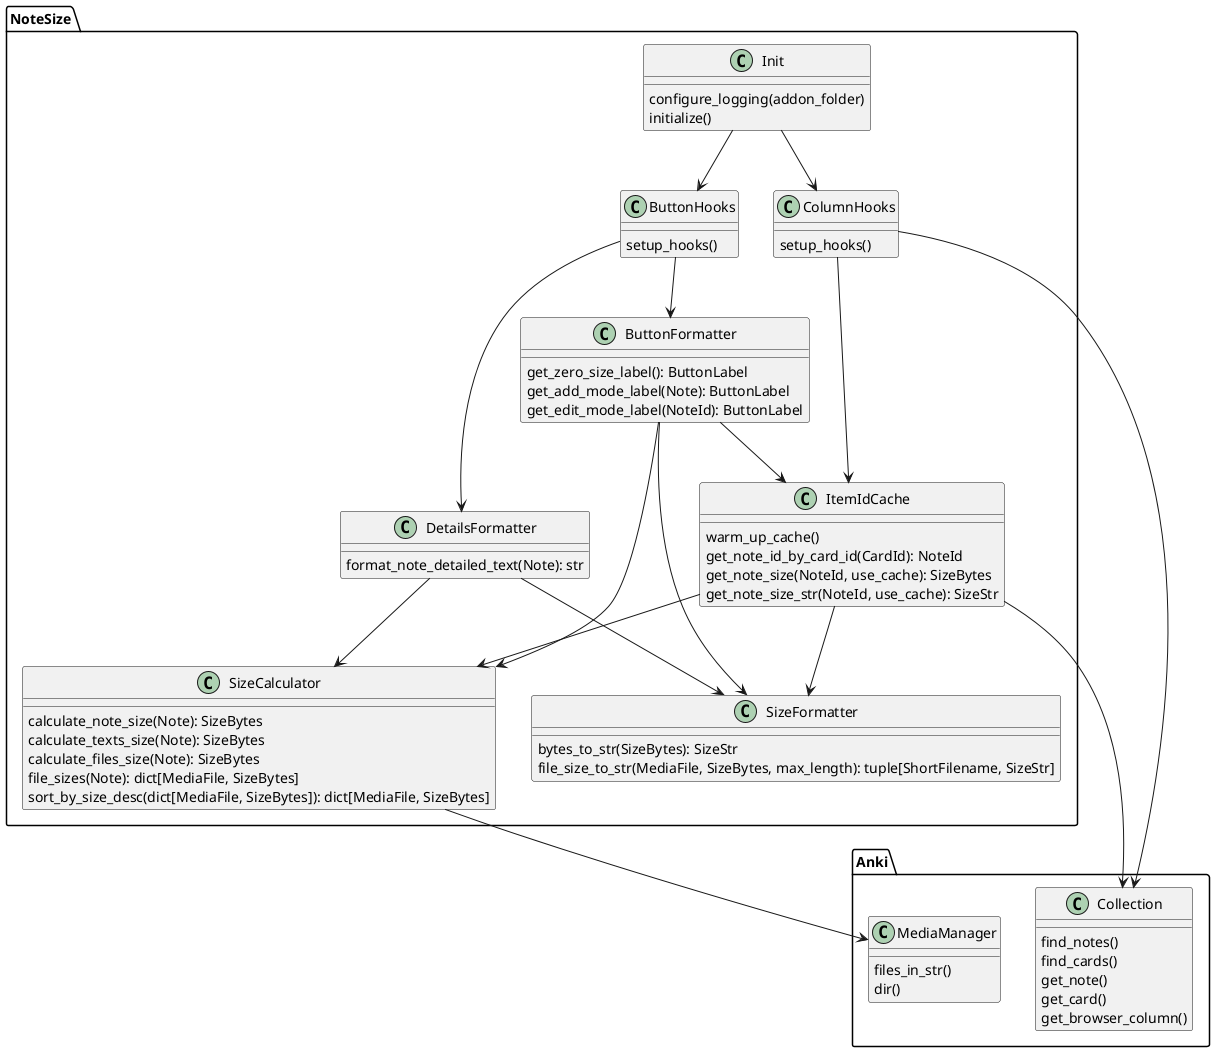 @startuml
'https://plantuml.com/class-diagram

package Anki {
    class Collection {
        find_notes()
        find_cards()
        get_note()
        get_card()
        get_browser_column()
    }
    class MediaManager {
        files_in_str()
        dir()
    }
}

package NoteSize {
    together {
        class ButtonHooks {
            setup_hooks()
        }
        class ColumnHooks {
            setup_hooks()
        }
    }
    class DetailsFormatter {
        format_note_detailed_text(Note): str
    }
    class ButtonFormatter {
        get_zero_size_label(): ButtonLabel
        get_add_mode_label(Note): ButtonLabel
        get_edit_mode_label(NoteId): ButtonLabel
    }
    class SizeCalculator {
        calculate_note_size(Note): SizeBytes
        calculate_texts_size(Note): SizeBytes
        calculate_files_size(Note): SizeBytes
        file_sizes(Note): dict[MediaFile, SizeBytes]
        sort_by_size_desc(dict[MediaFile, SizeBytes]): dict[MediaFile, SizeBytes]
    }
    class SizeFormatter {
        bytes_to_str(SizeBytes): SizeStr
        file_size_to_str(MediaFile, SizeBytes, max_length): tuple[ShortFilename, SizeStr]
    }
    class ItemIdCache {
        warm_up_cache()
        get_note_id_by_card_id(CardId): NoteId
        get_note_size(NoteId, use_cache): SizeBytes
        get_note_size_str(NoteId, use_cache): SizeStr
    }
    class Init {
        configure_logging(addon_folder)
        initialize()
    }
}

Init --> ColumnHooks
Init --> ButtonHooks

ButtonHooks --> ButtonFormatter
ButtonHooks --> DetailsFormatter

ButtonFormatter --> ItemIdCache
ButtonFormatter --> SizeCalculator
ButtonFormatter --> SizeFormatter

DetailsFormatter --> SizeFormatter
DetailsFormatter --> SizeCalculator

SizeCalculator --> MediaManager

ColumnHooks --> Collection
ColumnHooks --> ItemIdCache

ItemIdCache --> Collection
ItemIdCache --> SizeCalculator
ItemIdCache --> SizeFormatter


@enduml